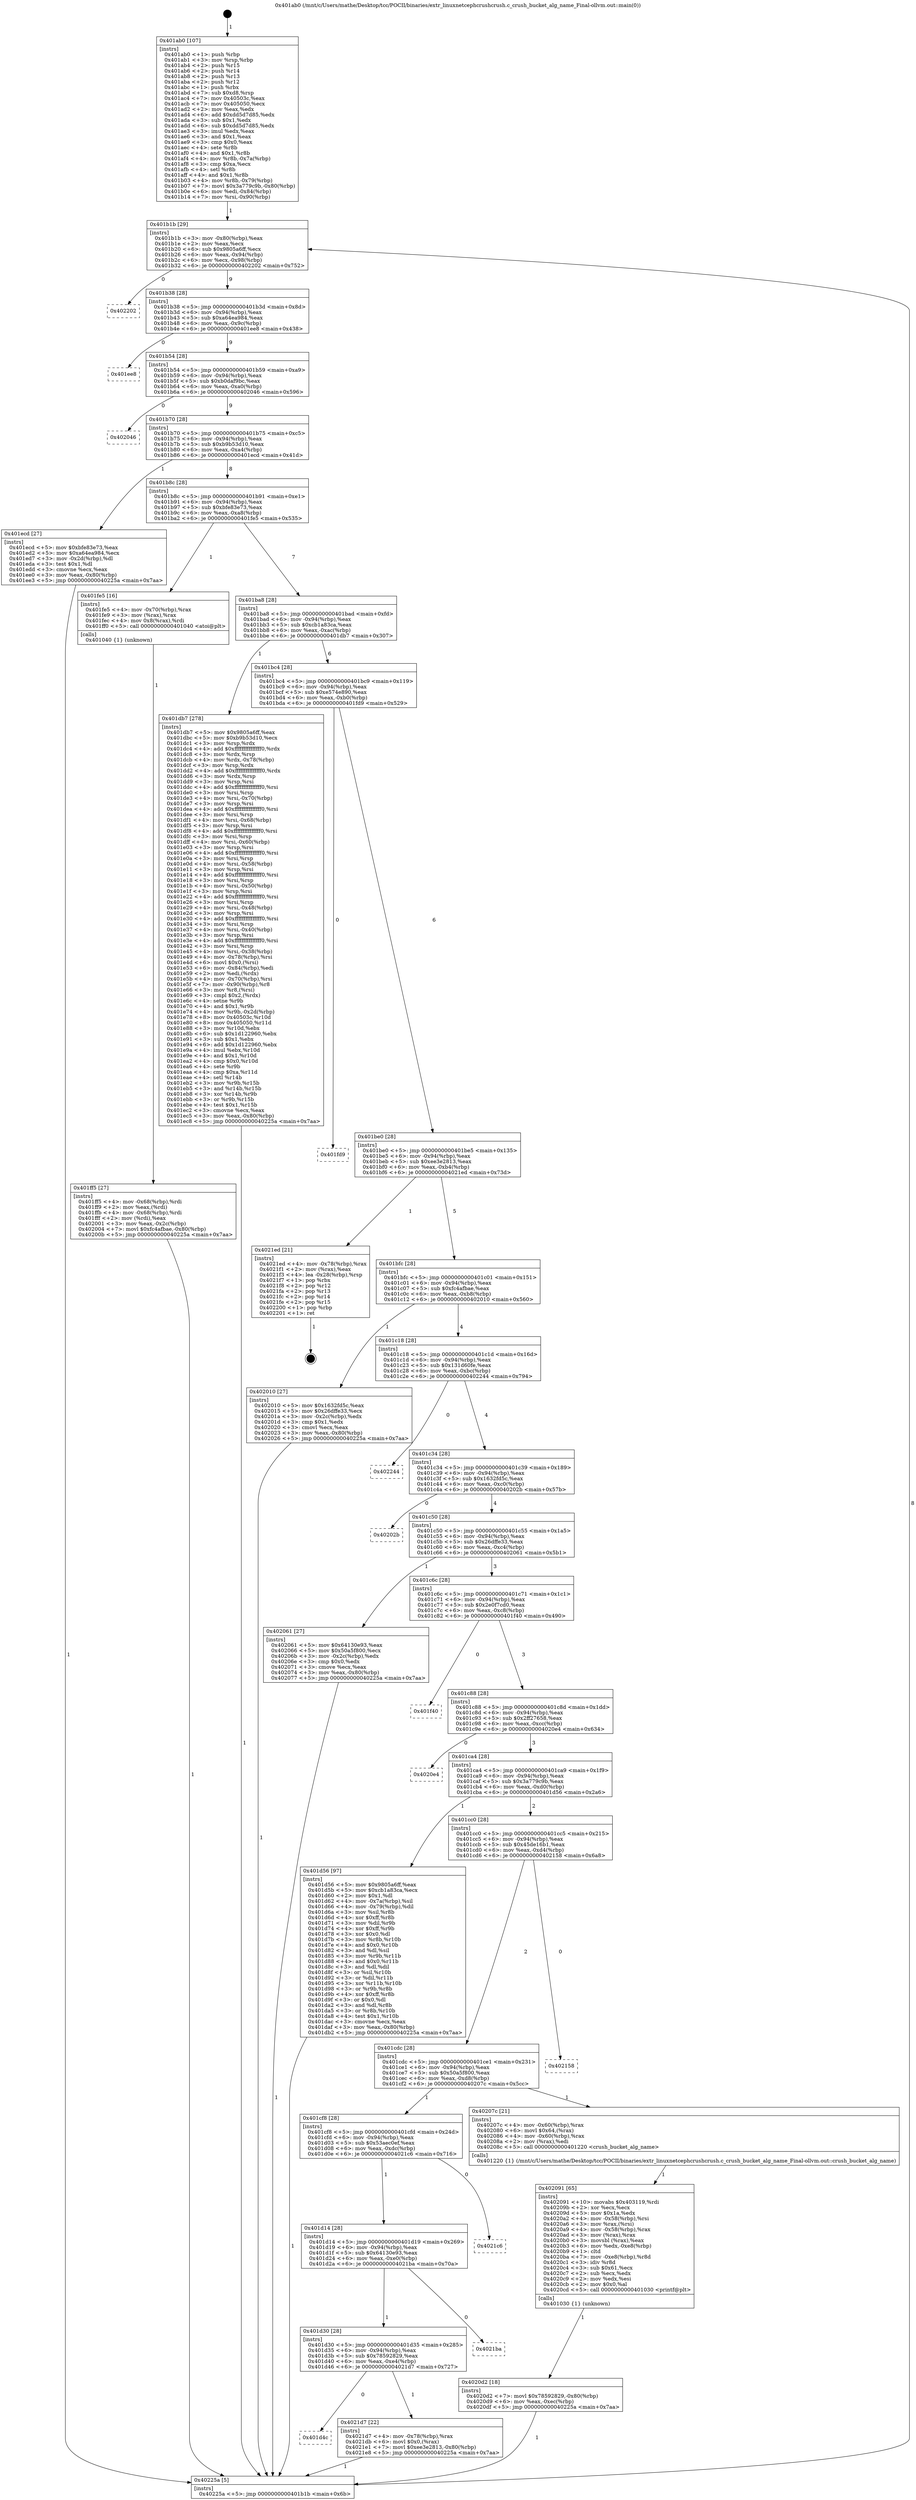 digraph "0x401ab0" {
  label = "0x401ab0 (/mnt/c/Users/mathe/Desktop/tcc/POCII/binaries/extr_linuxnetcephcrushcrush.c_crush_bucket_alg_name_Final-ollvm.out::main(0))"
  labelloc = "t"
  node[shape=record]

  Entry [label="",width=0.3,height=0.3,shape=circle,fillcolor=black,style=filled]
  "0x401b1b" [label="{
     0x401b1b [29]\l
     | [instrs]\l
     &nbsp;&nbsp;0x401b1b \<+3\>: mov -0x80(%rbp),%eax\l
     &nbsp;&nbsp;0x401b1e \<+2\>: mov %eax,%ecx\l
     &nbsp;&nbsp;0x401b20 \<+6\>: sub $0x9805a6ff,%ecx\l
     &nbsp;&nbsp;0x401b26 \<+6\>: mov %eax,-0x94(%rbp)\l
     &nbsp;&nbsp;0x401b2c \<+6\>: mov %ecx,-0x98(%rbp)\l
     &nbsp;&nbsp;0x401b32 \<+6\>: je 0000000000402202 \<main+0x752\>\l
  }"]
  "0x402202" [label="{
     0x402202\l
  }", style=dashed]
  "0x401b38" [label="{
     0x401b38 [28]\l
     | [instrs]\l
     &nbsp;&nbsp;0x401b38 \<+5\>: jmp 0000000000401b3d \<main+0x8d\>\l
     &nbsp;&nbsp;0x401b3d \<+6\>: mov -0x94(%rbp),%eax\l
     &nbsp;&nbsp;0x401b43 \<+5\>: sub $0xa64ea984,%eax\l
     &nbsp;&nbsp;0x401b48 \<+6\>: mov %eax,-0x9c(%rbp)\l
     &nbsp;&nbsp;0x401b4e \<+6\>: je 0000000000401ee8 \<main+0x438\>\l
  }"]
  Exit [label="",width=0.3,height=0.3,shape=circle,fillcolor=black,style=filled,peripheries=2]
  "0x401ee8" [label="{
     0x401ee8\l
  }", style=dashed]
  "0x401b54" [label="{
     0x401b54 [28]\l
     | [instrs]\l
     &nbsp;&nbsp;0x401b54 \<+5\>: jmp 0000000000401b59 \<main+0xa9\>\l
     &nbsp;&nbsp;0x401b59 \<+6\>: mov -0x94(%rbp),%eax\l
     &nbsp;&nbsp;0x401b5f \<+5\>: sub $0xb0daf9bc,%eax\l
     &nbsp;&nbsp;0x401b64 \<+6\>: mov %eax,-0xa0(%rbp)\l
     &nbsp;&nbsp;0x401b6a \<+6\>: je 0000000000402046 \<main+0x596\>\l
  }"]
  "0x401d4c" [label="{
     0x401d4c\l
  }", style=dashed]
  "0x402046" [label="{
     0x402046\l
  }", style=dashed]
  "0x401b70" [label="{
     0x401b70 [28]\l
     | [instrs]\l
     &nbsp;&nbsp;0x401b70 \<+5\>: jmp 0000000000401b75 \<main+0xc5\>\l
     &nbsp;&nbsp;0x401b75 \<+6\>: mov -0x94(%rbp),%eax\l
     &nbsp;&nbsp;0x401b7b \<+5\>: sub $0xb9b53d10,%eax\l
     &nbsp;&nbsp;0x401b80 \<+6\>: mov %eax,-0xa4(%rbp)\l
     &nbsp;&nbsp;0x401b86 \<+6\>: je 0000000000401ecd \<main+0x41d\>\l
  }"]
  "0x4021d7" [label="{
     0x4021d7 [22]\l
     | [instrs]\l
     &nbsp;&nbsp;0x4021d7 \<+4\>: mov -0x78(%rbp),%rax\l
     &nbsp;&nbsp;0x4021db \<+6\>: movl $0x0,(%rax)\l
     &nbsp;&nbsp;0x4021e1 \<+7\>: movl $0xee3e2813,-0x80(%rbp)\l
     &nbsp;&nbsp;0x4021e8 \<+5\>: jmp 000000000040225a \<main+0x7aa\>\l
  }"]
  "0x401ecd" [label="{
     0x401ecd [27]\l
     | [instrs]\l
     &nbsp;&nbsp;0x401ecd \<+5\>: mov $0xbfe83e73,%eax\l
     &nbsp;&nbsp;0x401ed2 \<+5\>: mov $0xa64ea984,%ecx\l
     &nbsp;&nbsp;0x401ed7 \<+3\>: mov -0x2d(%rbp),%dl\l
     &nbsp;&nbsp;0x401eda \<+3\>: test $0x1,%dl\l
     &nbsp;&nbsp;0x401edd \<+3\>: cmovne %ecx,%eax\l
     &nbsp;&nbsp;0x401ee0 \<+3\>: mov %eax,-0x80(%rbp)\l
     &nbsp;&nbsp;0x401ee3 \<+5\>: jmp 000000000040225a \<main+0x7aa\>\l
  }"]
  "0x401b8c" [label="{
     0x401b8c [28]\l
     | [instrs]\l
     &nbsp;&nbsp;0x401b8c \<+5\>: jmp 0000000000401b91 \<main+0xe1\>\l
     &nbsp;&nbsp;0x401b91 \<+6\>: mov -0x94(%rbp),%eax\l
     &nbsp;&nbsp;0x401b97 \<+5\>: sub $0xbfe83e73,%eax\l
     &nbsp;&nbsp;0x401b9c \<+6\>: mov %eax,-0xa8(%rbp)\l
     &nbsp;&nbsp;0x401ba2 \<+6\>: je 0000000000401fe5 \<main+0x535\>\l
  }"]
  "0x401d30" [label="{
     0x401d30 [28]\l
     | [instrs]\l
     &nbsp;&nbsp;0x401d30 \<+5\>: jmp 0000000000401d35 \<main+0x285\>\l
     &nbsp;&nbsp;0x401d35 \<+6\>: mov -0x94(%rbp),%eax\l
     &nbsp;&nbsp;0x401d3b \<+5\>: sub $0x78592829,%eax\l
     &nbsp;&nbsp;0x401d40 \<+6\>: mov %eax,-0xe4(%rbp)\l
     &nbsp;&nbsp;0x401d46 \<+6\>: je 00000000004021d7 \<main+0x727\>\l
  }"]
  "0x401fe5" [label="{
     0x401fe5 [16]\l
     | [instrs]\l
     &nbsp;&nbsp;0x401fe5 \<+4\>: mov -0x70(%rbp),%rax\l
     &nbsp;&nbsp;0x401fe9 \<+3\>: mov (%rax),%rax\l
     &nbsp;&nbsp;0x401fec \<+4\>: mov 0x8(%rax),%rdi\l
     &nbsp;&nbsp;0x401ff0 \<+5\>: call 0000000000401040 \<atoi@plt\>\l
     | [calls]\l
     &nbsp;&nbsp;0x401040 \{1\} (unknown)\l
  }"]
  "0x401ba8" [label="{
     0x401ba8 [28]\l
     | [instrs]\l
     &nbsp;&nbsp;0x401ba8 \<+5\>: jmp 0000000000401bad \<main+0xfd\>\l
     &nbsp;&nbsp;0x401bad \<+6\>: mov -0x94(%rbp),%eax\l
     &nbsp;&nbsp;0x401bb3 \<+5\>: sub $0xcb1a83ca,%eax\l
     &nbsp;&nbsp;0x401bb8 \<+6\>: mov %eax,-0xac(%rbp)\l
     &nbsp;&nbsp;0x401bbe \<+6\>: je 0000000000401db7 \<main+0x307\>\l
  }"]
  "0x4021ba" [label="{
     0x4021ba\l
  }", style=dashed]
  "0x401db7" [label="{
     0x401db7 [278]\l
     | [instrs]\l
     &nbsp;&nbsp;0x401db7 \<+5\>: mov $0x9805a6ff,%eax\l
     &nbsp;&nbsp;0x401dbc \<+5\>: mov $0xb9b53d10,%ecx\l
     &nbsp;&nbsp;0x401dc1 \<+3\>: mov %rsp,%rdx\l
     &nbsp;&nbsp;0x401dc4 \<+4\>: add $0xfffffffffffffff0,%rdx\l
     &nbsp;&nbsp;0x401dc8 \<+3\>: mov %rdx,%rsp\l
     &nbsp;&nbsp;0x401dcb \<+4\>: mov %rdx,-0x78(%rbp)\l
     &nbsp;&nbsp;0x401dcf \<+3\>: mov %rsp,%rdx\l
     &nbsp;&nbsp;0x401dd2 \<+4\>: add $0xfffffffffffffff0,%rdx\l
     &nbsp;&nbsp;0x401dd6 \<+3\>: mov %rdx,%rsp\l
     &nbsp;&nbsp;0x401dd9 \<+3\>: mov %rsp,%rsi\l
     &nbsp;&nbsp;0x401ddc \<+4\>: add $0xfffffffffffffff0,%rsi\l
     &nbsp;&nbsp;0x401de0 \<+3\>: mov %rsi,%rsp\l
     &nbsp;&nbsp;0x401de3 \<+4\>: mov %rsi,-0x70(%rbp)\l
     &nbsp;&nbsp;0x401de7 \<+3\>: mov %rsp,%rsi\l
     &nbsp;&nbsp;0x401dea \<+4\>: add $0xfffffffffffffff0,%rsi\l
     &nbsp;&nbsp;0x401dee \<+3\>: mov %rsi,%rsp\l
     &nbsp;&nbsp;0x401df1 \<+4\>: mov %rsi,-0x68(%rbp)\l
     &nbsp;&nbsp;0x401df5 \<+3\>: mov %rsp,%rsi\l
     &nbsp;&nbsp;0x401df8 \<+4\>: add $0xfffffffffffffff0,%rsi\l
     &nbsp;&nbsp;0x401dfc \<+3\>: mov %rsi,%rsp\l
     &nbsp;&nbsp;0x401dff \<+4\>: mov %rsi,-0x60(%rbp)\l
     &nbsp;&nbsp;0x401e03 \<+3\>: mov %rsp,%rsi\l
     &nbsp;&nbsp;0x401e06 \<+4\>: add $0xfffffffffffffff0,%rsi\l
     &nbsp;&nbsp;0x401e0a \<+3\>: mov %rsi,%rsp\l
     &nbsp;&nbsp;0x401e0d \<+4\>: mov %rsi,-0x58(%rbp)\l
     &nbsp;&nbsp;0x401e11 \<+3\>: mov %rsp,%rsi\l
     &nbsp;&nbsp;0x401e14 \<+4\>: add $0xfffffffffffffff0,%rsi\l
     &nbsp;&nbsp;0x401e18 \<+3\>: mov %rsi,%rsp\l
     &nbsp;&nbsp;0x401e1b \<+4\>: mov %rsi,-0x50(%rbp)\l
     &nbsp;&nbsp;0x401e1f \<+3\>: mov %rsp,%rsi\l
     &nbsp;&nbsp;0x401e22 \<+4\>: add $0xfffffffffffffff0,%rsi\l
     &nbsp;&nbsp;0x401e26 \<+3\>: mov %rsi,%rsp\l
     &nbsp;&nbsp;0x401e29 \<+4\>: mov %rsi,-0x48(%rbp)\l
     &nbsp;&nbsp;0x401e2d \<+3\>: mov %rsp,%rsi\l
     &nbsp;&nbsp;0x401e30 \<+4\>: add $0xfffffffffffffff0,%rsi\l
     &nbsp;&nbsp;0x401e34 \<+3\>: mov %rsi,%rsp\l
     &nbsp;&nbsp;0x401e37 \<+4\>: mov %rsi,-0x40(%rbp)\l
     &nbsp;&nbsp;0x401e3b \<+3\>: mov %rsp,%rsi\l
     &nbsp;&nbsp;0x401e3e \<+4\>: add $0xfffffffffffffff0,%rsi\l
     &nbsp;&nbsp;0x401e42 \<+3\>: mov %rsi,%rsp\l
     &nbsp;&nbsp;0x401e45 \<+4\>: mov %rsi,-0x38(%rbp)\l
     &nbsp;&nbsp;0x401e49 \<+4\>: mov -0x78(%rbp),%rsi\l
     &nbsp;&nbsp;0x401e4d \<+6\>: movl $0x0,(%rsi)\l
     &nbsp;&nbsp;0x401e53 \<+6\>: mov -0x84(%rbp),%edi\l
     &nbsp;&nbsp;0x401e59 \<+2\>: mov %edi,(%rdx)\l
     &nbsp;&nbsp;0x401e5b \<+4\>: mov -0x70(%rbp),%rsi\l
     &nbsp;&nbsp;0x401e5f \<+7\>: mov -0x90(%rbp),%r8\l
     &nbsp;&nbsp;0x401e66 \<+3\>: mov %r8,(%rsi)\l
     &nbsp;&nbsp;0x401e69 \<+3\>: cmpl $0x2,(%rdx)\l
     &nbsp;&nbsp;0x401e6c \<+4\>: setne %r9b\l
     &nbsp;&nbsp;0x401e70 \<+4\>: and $0x1,%r9b\l
     &nbsp;&nbsp;0x401e74 \<+4\>: mov %r9b,-0x2d(%rbp)\l
     &nbsp;&nbsp;0x401e78 \<+8\>: mov 0x40503c,%r10d\l
     &nbsp;&nbsp;0x401e80 \<+8\>: mov 0x405050,%r11d\l
     &nbsp;&nbsp;0x401e88 \<+3\>: mov %r10d,%ebx\l
     &nbsp;&nbsp;0x401e8b \<+6\>: sub $0x1d122960,%ebx\l
     &nbsp;&nbsp;0x401e91 \<+3\>: sub $0x1,%ebx\l
     &nbsp;&nbsp;0x401e94 \<+6\>: add $0x1d122960,%ebx\l
     &nbsp;&nbsp;0x401e9a \<+4\>: imul %ebx,%r10d\l
     &nbsp;&nbsp;0x401e9e \<+4\>: and $0x1,%r10d\l
     &nbsp;&nbsp;0x401ea2 \<+4\>: cmp $0x0,%r10d\l
     &nbsp;&nbsp;0x401ea6 \<+4\>: sete %r9b\l
     &nbsp;&nbsp;0x401eaa \<+4\>: cmp $0xa,%r11d\l
     &nbsp;&nbsp;0x401eae \<+4\>: setl %r14b\l
     &nbsp;&nbsp;0x401eb2 \<+3\>: mov %r9b,%r15b\l
     &nbsp;&nbsp;0x401eb5 \<+3\>: and %r14b,%r15b\l
     &nbsp;&nbsp;0x401eb8 \<+3\>: xor %r14b,%r9b\l
     &nbsp;&nbsp;0x401ebb \<+3\>: or %r9b,%r15b\l
     &nbsp;&nbsp;0x401ebe \<+4\>: test $0x1,%r15b\l
     &nbsp;&nbsp;0x401ec2 \<+3\>: cmovne %ecx,%eax\l
     &nbsp;&nbsp;0x401ec5 \<+3\>: mov %eax,-0x80(%rbp)\l
     &nbsp;&nbsp;0x401ec8 \<+5\>: jmp 000000000040225a \<main+0x7aa\>\l
  }"]
  "0x401bc4" [label="{
     0x401bc4 [28]\l
     | [instrs]\l
     &nbsp;&nbsp;0x401bc4 \<+5\>: jmp 0000000000401bc9 \<main+0x119\>\l
     &nbsp;&nbsp;0x401bc9 \<+6\>: mov -0x94(%rbp),%eax\l
     &nbsp;&nbsp;0x401bcf \<+5\>: sub $0xe574e890,%eax\l
     &nbsp;&nbsp;0x401bd4 \<+6\>: mov %eax,-0xb0(%rbp)\l
     &nbsp;&nbsp;0x401bda \<+6\>: je 0000000000401fd9 \<main+0x529\>\l
  }"]
  "0x401d14" [label="{
     0x401d14 [28]\l
     | [instrs]\l
     &nbsp;&nbsp;0x401d14 \<+5\>: jmp 0000000000401d19 \<main+0x269\>\l
     &nbsp;&nbsp;0x401d19 \<+6\>: mov -0x94(%rbp),%eax\l
     &nbsp;&nbsp;0x401d1f \<+5\>: sub $0x64130e93,%eax\l
     &nbsp;&nbsp;0x401d24 \<+6\>: mov %eax,-0xe0(%rbp)\l
     &nbsp;&nbsp;0x401d2a \<+6\>: je 00000000004021ba \<main+0x70a\>\l
  }"]
  "0x401fd9" [label="{
     0x401fd9\l
  }", style=dashed]
  "0x401be0" [label="{
     0x401be0 [28]\l
     | [instrs]\l
     &nbsp;&nbsp;0x401be0 \<+5\>: jmp 0000000000401be5 \<main+0x135\>\l
     &nbsp;&nbsp;0x401be5 \<+6\>: mov -0x94(%rbp),%eax\l
     &nbsp;&nbsp;0x401beb \<+5\>: sub $0xee3e2813,%eax\l
     &nbsp;&nbsp;0x401bf0 \<+6\>: mov %eax,-0xb4(%rbp)\l
     &nbsp;&nbsp;0x401bf6 \<+6\>: je 00000000004021ed \<main+0x73d\>\l
  }"]
  "0x4021c6" [label="{
     0x4021c6\l
  }", style=dashed]
  "0x4021ed" [label="{
     0x4021ed [21]\l
     | [instrs]\l
     &nbsp;&nbsp;0x4021ed \<+4\>: mov -0x78(%rbp),%rax\l
     &nbsp;&nbsp;0x4021f1 \<+2\>: mov (%rax),%eax\l
     &nbsp;&nbsp;0x4021f3 \<+4\>: lea -0x28(%rbp),%rsp\l
     &nbsp;&nbsp;0x4021f7 \<+1\>: pop %rbx\l
     &nbsp;&nbsp;0x4021f8 \<+2\>: pop %r12\l
     &nbsp;&nbsp;0x4021fa \<+2\>: pop %r13\l
     &nbsp;&nbsp;0x4021fc \<+2\>: pop %r14\l
     &nbsp;&nbsp;0x4021fe \<+2\>: pop %r15\l
     &nbsp;&nbsp;0x402200 \<+1\>: pop %rbp\l
     &nbsp;&nbsp;0x402201 \<+1\>: ret\l
  }"]
  "0x401bfc" [label="{
     0x401bfc [28]\l
     | [instrs]\l
     &nbsp;&nbsp;0x401bfc \<+5\>: jmp 0000000000401c01 \<main+0x151\>\l
     &nbsp;&nbsp;0x401c01 \<+6\>: mov -0x94(%rbp),%eax\l
     &nbsp;&nbsp;0x401c07 \<+5\>: sub $0xfc4afbae,%eax\l
     &nbsp;&nbsp;0x401c0c \<+6\>: mov %eax,-0xb8(%rbp)\l
     &nbsp;&nbsp;0x401c12 \<+6\>: je 0000000000402010 \<main+0x560\>\l
  }"]
  "0x4020d2" [label="{
     0x4020d2 [18]\l
     | [instrs]\l
     &nbsp;&nbsp;0x4020d2 \<+7\>: movl $0x78592829,-0x80(%rbp)\l
     &nbsp;&nbsp;0x4020d9 \<+6\>: mov %eax,-0xec(%rbp)\l
     &nbsp;&nbsp;0x4020df \<+5\>: jmp 000000000040225a \<main+0x7aa\>\l
  }"]
  "0x402010" [label="{
     0x402010 [27]\l
     | [instrs]\l
     &nbsp;&nbsp;0x402010 \<+5\>: mov $0x1632fd5c,%eax\l
     &nbsp;&nbsp;0x402015 \<+5\>: mov $0x26dffe33,%ecx\l
     &nbsp;&nbsp;0x40201a \<+3\>: mov -0x2c(%rbp),%edx\l
     &nbsp;&nbsp;0x40201d \<+3\>: cmp $0x1,%edx\l
     &nbsp;&nbsp;0x402020 \<+3\>: cmovl %ecx,%eax\l
     &nbsp;&nbsp;0x402023 \<+3\>: mov %eax,-0x80(%rbp)\l
     &nbsp;&nbsp;0x402026 \<+5\>: jmp 000000000040225a \<main+0x7aa\>\l
  }"]
  "0x401c18" [label="{
     0x401c18 [28]\l
     | [instrs]\l
     &nbsp;&nbsp;0x401c18 \<+5\>: jmp 0000000000401c1d \<main+0x16d\>\l
     &nbsp;&nbsp;0x401c1d \<+6\>: mov -0x94(%rbp),%eax\l
     &nbsp;&nbsp;0x401c23 \<+5\>: sub $0x131d60fe,%eax\l
     &nbsp;&nbsp;0x401c28 \<+6\>: mov %eax,-0xbc(%rbp)\l
     &nbsp;&nbsp;0x401c2e \<+6\>: je 0000000000402244 \<main+0x794\>\l
  }"]
  "0x402091" [label="{
     0x402091 [65]\l
     | [instrs]\l
     &nbsp;&nbsp;0x402091 \<+10\>: movabs $0x403119,%rdi\l
     &nbsp;&nbsp;0x40209b \<+2\>: xor %ecx,%ecx\l
     &nbsp;&nbsp;0x40209d \<+5\>: mov $0x1a,%edx\l
     &nbsp;&nbsp;0x4020a2 \<+4\>: mov -0x58(%rbp),%rsi\l
     &nbsp;&nbsp;0x4020a6 \<+3\>: mov %rax,(%rsi)\l
     &nbsp;&nbsp;0x4020a9 \<+4\>: mov -0x58(%rbp),%rax\l
     &nbsp;&nbsp;0x4020ad \<+3\>: mov (%rax),%rax\l
     &nbsp;&nbsp;0x4020b0 \<+3\>: movsbl (%rax),%eax\l
     &nbsp;&nbsp;0x4020b3 \<+6\>: mov %edx,-0xe8(%rbp)\l
     &nbsp;&nbsp;0x4020b9 \<+1\>: cltd\l
     &nbsp;&nbsp;0x4020ba \<+7\>: mov -0xe8(%rbp),%r8d\l
     &nbsp;&nbsp;0x4020c1 \<+3\>: idiv %r8d\l
     &nbsp;&nbsp;0x4020c4 \<+3\>: sub $0x61,%ecx\l
     &nbsp;&nbsp;0x4020c7 \<+2\>: sub %ecx,%edx\l
     &nbsp;&nbsp;0x4020c9 \<+2\>: mov %edx,%esi\l
     &nbsp;&nbsp;0x4020cb \<+2\>: mov $0x0,%al\l
     &nbsp;&nbsp;0x4020cd \<+5\>: call 0000000000401030 \<printf@plt\>\l
     | [calls]\l
     &nbsp;&nbsp;0x401030 \{1\} (unknown)\l
  }"]
  "0x402244" [label="{
     0x402244\l
  }", style=dashed]
  "0x401c34" [label="{
     0x401c34 [28]\l
     | [instrs]\l
     &nbsp;&nbsp;0x401c34 \<+5\>: jmp 0000000000401c39 \<main+0x189\>\l
     &nbsp;&nbsp;0x401c39 \<+6\>: mov -0x94(%rbp),%eax\l
     &nbsp;&nbsp;0x401c3f \<+5\>: sub $0x1632fd5c,%eax\l
     &nbsp;&nbsp;0x401c44 \<+6\>: mov %eax,-0xc0(%rbp)\l
     &nbsp;&nbsp;0x401c4a \<+6\>: je 000000000040202b \<main+0x57b\>\l
  }"]
  "0x401cf8" [label="{
     0x401cf8 [28]\l
     | [instrs]\l
     &nbsp;&nbsp;0x401cf8 \<+5\>: jmp 0000000000401cfd \<main+0x24d\>\l
     &nbsp;&nbsp;0x401cfd \<+6\>: mov -0x94(%rbp),%eax\l
     &nbsp;&nbsp;0x401d03 \<+5\>: sub $0x53aec0ef,%eax\l
     &nbsp;&nbsp;0x401d08 \<+6\>: mov %eax,-0xdc(%rbp)\l
     &nbsp;&nbsp;0x401d0e \<+6\>: je 00000000004021c6 \<main+0x716\>\l
  }"]
  "0x40202b" [label="{
     0x40202b\l
  }", style=dashed]
  "0x401c50" [label="{
     0x401c50 [28]\l
     | [instrs]\l
     &nbsp;&nbsp;0x401c50 \<+5\>: jmp 0000000000401c55 \<main+0x1a5\>\l
     &nbsp;&nbsp;0x401c55 \<+6\>: mov -0x94(%rbp),%eax\l
     &nbsp;&nbsp;0x401c5b \<+5\>: sub $0x26dffe33,%eax\l
     &nbsp;&nbsp;0x401c60 \<+6\>: mov %eax,-0xc4(%rbp)\l
     &nbsp;&nbsp;0x401c66 \<+6\>: je 0000000000402061 \<main+0x5b1\>\l
  }"]
  "0x40207c" [label="{
     0x40207c [21]\l
     | [instrs]\l
     &nbsp;&nbsp;0x40207c \<+4\>: mov -0x60(%rbp),%rax\l
     &nbsp;&nbsp;0x402080 \<+6\>: movl $0x64,(%rax)\l
     &nbsp;&nbsp;0x402086 \<+4\>: mov -0x60(%rbp),%rax\l
     &nbsp;&nbsp;0x40208a \<+2\>: mov (%rax),%edi\l
     &nbsp;&nbsp;0x40208c \<+5\>: call 0000000000401220 \<crush_bucket_alg_name\>\l
     | [calls]\l
     &nbsp;&nbsp;0x401220 \{1\} (/mnt/c/Users/mathe/Desktop/tcc/POCII/binaries/extr_linuxnetcephcrushcrush.c_crush_bucket_alg_name_Final-ollvm.out::crush_bucket_alg_name)\l
  }"]
  "0x402061" [label="{
     0x402061 [27]\l
     | [instrs]\l
     &nbsp;&nbsp;0x402061 \<+5\>: mov $0x64130e93,%eax\l
     &nbsp;&nbsp;0x402066 \<+5\>: mov $0x50a5f800,%ecx\l
     &nbsp;&nbsp;0x40206b \<+3\>: mov -0x2c(%rbp),%edx\l
     &nbsp;&nbsp;0x40206e \<+3\>: cmp $0x0,%edx\l
     &nbsp;&nbsp;0x402071 \<+3\>: cmove %ecx,%eax\l
     &nbsp;&nbsp;0x402074 \<+3\>: mov %eax,-0x80(%rbp)\l
     &nbsp;&nbsp;0x402077 \<+5\>: jmp 000000000040225a \<main+0x7aa\>\l
  }"]
  "0x401c6c" [label="{
     0x401c6c [28]\l
     | [instrs]\l
     &nbsp;&nbsp;0x401c6c \<+5\>: jmp 0000000000401c71 \<main+0x1c1\>\l
     &nbsp;&nbsp;0x401c71 \<+6\>: mov -0x94(%rbp),%eax\l
     &nbsp;&nbsp;0x401c77 \<+5\>: sub $0x2e0f7cd0,%eax\l
     &nbsp;&nbsp;0x401c7c \<+6\>: mov %eax,-0xc8(%rbp)\l
     &nbsp;&nbsp;0x401c82 \<+6\>: je 0000000000401f40 \<main+0x490\>\l
  }"]
  "0x401cdc" [label="{
     0x401cdc [28]\l
     | [instrs]\l
     &nbsp;&nbsp;0x401cdc \<+5\>: jmp 0000000000401ce1 \<main+0x231\>\l
     &nbsp;&nbsp;0x401ce1 \<+6\>: mov -0x94(%rbp),%eax\l
     &nbsp;&nbsp;0x401ce7 \<+5\>: sub $0x50a5f800,%eax\l
     &nbsp;&nbsp;0x401cec \<+6\>: mov %eax,-0xd8(%rbp)\l
     &nbsp;&nbsp;0x401cf2 \<+6\>: je 000000000040207c \<main+0x5cc\>\l
  }"]
  "0x401f40" [label="{
     0x401f40\l
  }", style=dashed]
  "0x401c88" [label="{
     0x401c88 [28]\l
     | [instrs]\l
     &nbsp;&nbsp;0x401c88 \<+5\>: jmp 0000000000401c8d \<main+0x1dd\>\l
     &nbsp;&nbsp;0x401c8d \<+6\>: mov -0x94(%rbp),%eax\l
     &nbsp;&nbsp;0x401c93 \<+5\>: sub $0x2ff27658,%eax\l
     &nbsp;&nbsp;0x401c98 \<+6\>: mov %eax,-0xcc(%rbp)\l
     &nbsp;&nbsp;0x401c9e \<+6\>: je 00000000004020e4 \<main+0x634\>\l
  }"]
  "0x402158" [label="{
     0x402158\l
  }", style=dashed]
  "0x4020e4" [label="{
     0x4020e4\l
  }", style=dashed]
  "0x401ca4" [label="{
     0x401ca4 [28]\l
     | [instrs]\l
     &nbsp;&nbsp;0x401ca4 \<+5\>: jmp 0000000000401ca9 \<main+0x1f9\>\l
     &nbsp;&nbsp;0x401ca9 \<+6\>: mov -0x94(%rbp),%eax\l
     &nbsp;&nbsp;0x401caf \<+5\>: sub $0x3a779c9b,%eax\l
     &nbsp;&nbsp;0x401cb4 \<+6\>: mov %eax,-0xd0(%rbp)\l
     &nbsp;&nbsp;0x401cba \<+6\>: je 0000000000401d56 \<main+0x2a6\>\l
  }"]
  "0x401ff5" [label="{
     0x401ff5 [27]\l
     | [instrs]\l
     &nbsp;&nbsp;0x401ff5 \<+4\>: mov -0x68(%rbp),%rdi\l
     &nbsp;&nbsp;0x401ff9 \<+2\>: mov %eax,(%rdi)\l
     &nbsp;&nbsp;0x401ffb \<+4\>: mov -0x68(%rbp),%rdi\l
     &nbsp;&nbsp;0x401fff \<+2\>: mov (%rdi),%eax\l
     &nbsp;&nbsp;0x402001 \<+3\>: mov %eax,-0x2c(%rbp)\l
     &nbsp;&nbsp;0x402004 \<+7\>: movl $0xfc4afbae,-0x80(%rbp)\l
     &nbsp;&nbsp;0x40200b \<+5\>: jmp 000000000040225a \<main+0x7aa\>\l
  }"]
  "0x401d56" [label="{
     0x401d56 [97]\l
     | [instrs]\l
     &nbsp;&nbsp;0x401d56 \<+5\>: mov $0x9805a6ff,%eax\l
     &nbsp;&nbsp;0x401d5b \<+5\>: mov $0xcb1a83ca,%ecx\l
     &nbsp;&nbsp;0x401d60 \<+2\>: mov $0x1,%dl\l
     &nbsp;&nbsp;0x401d62 \<+4\>: mov -0x7a(%rbp),%sil\l
     &nbsp;&nbsp;0x401d66 \<+4\>: mov -0x79(%rbp),%dil\l
     &nbsp;&nbsp;0x401d6a \<+3\>: mov %sil,%r8b\l
     &nbsp;&nbsp;0x401d6d \<+4\>: xor $0xff,%r8b\l
     &nbsp;&nbsp;0x401d71 \<+3\>: mov %dil,%r9b\l
     &nbsp;&nbsp;0x401d74 \<+4\>: xor $0xff,%r9b\l
     &nbsp;&nbsp;0x401d78 \<+3\>: xor $0x0,%dl\l
     &nbsp;&nbsp;0x401d7b \<+3\>: mov %r8b,%r10b\l
     &nbsp;&nbsp;0x401d7e \<+4\>: and $0x0,%r10b\l
     &nbsp;&nbsp;0x401d82 \<+3\>: and %dl,%sil\l
     &nbsp;&nbsp;0x401d85 \<+3\>: mov %r9b,%r11b\l
     &nbsp;&nbsp;0x401d88 \<+4\>: and $0x0,%r11b\l
     &nbsp;&nbsp;0x401d8c \<+3\>: and %dl,%dil\l
     &nbsp;&nbsp;0x401d8f \<+3\>: or %sil,%r10b\l
     &nbsp;&nbsp;0x401d92 \<+3\>: or %dil,%r11b\l
     &nbsp;&nbsp;0x401d95 \<+3\>: xor %r11b,%r10b\l
     &nbsp;&nbsp;0x401d98 \<+3\>: or %r9b,%r8b\l
     &nbsp;&nbsp;0x401d9b \<+4\>: xor $0xff,%r8b\l
     &nbsp;&nbsp;0x401d9f \<+3\>: or $0x0,%dl\l
     &nbsp;&nbsp;0x401da2 \<+3\>: and %dl,%r8b\l
     &nbsp;&nbsp;0x401da5 \<+3\>: or %r8b,%r10b\l
     &nbsp;&nbsp;0x401da8 \<+4\>: test $0x1,%r10b\l
     &nbsp;&nbsp;0x401dac \<+3\>: cmovne %ecx,%eax\l
     &nbsp;&nbsp;0x401daf \<+3\>: mov %eax,-0x80(%rbp)\l
     &nbsp;&nbsp;0x401db2 \<+5\>: jmp 000000000040225a \<main+0x7aa\>\l
  }"]
  "0x401cc0" [label="{
     0x401cc0 [28]\l
     | [instrs]\l
     &nbsp;&nbsp;0x401cc0 \<+5\>: jmp 0000000000401cc5 \<main+0x215\>\l
     &nbsp;&nbsp;0x401cc5 \<+6\>: mov -0x94(%rbp),%eax\l
     &nbsp;&nbsp;0x401ccb \<+5\>: sub $0x45de16b1,%eax\l
     &nbsp;&nbsp;0x401cd0 \<+6\>: mov %eax,-0xd4(%rbp)\l
     &nbsp;&nbsp;0x401cd6 \<+6\>: je 0000000000402158 \<main+0x6a8\>\l
  }"]
  "0x40225a" [label="{
     0x40225a [5]\l
     | [instrs]\l
     &nbsp;&nbsp;0x40225a \<+5\>: jmp 0000000000401b1b \<main+0x6b\>\l
  }"]
  "0x401ab0" [label="{
     0x401ab0 [107]\l
     | [instrs]\l
     &nbsp;&nbsp;0x401ab0 \<+1\>: push %rbp\l
     &nbsp;&nbsp;0x401ab1 \<+3\>: mov %rsp,%rbp\l
     &nbsp;&nbsp;0x401ab4 \<+2\>: push %r15\l
     &nbsp;&nbsp;0x401ab6 \<+2\>: push %r14\l
     &nbsp;&nbsp;0x401ab8 \<+2\>: push %r13\l
     &nbsp;&nbsp;0x401aba \<+2\>: push %r12\l
     &nbsp;&nbsp;0x401abc \<+1\>: push %rbx\l
     &nbsp;&nbsp;0x401abd \<+7\>: sub $0xd8,%rsp\l
     &nbsp;&nbsp;0x401ac4 \<+7\>: mov 0x40503c,%eax\l
     &nbsp;&nbsp;0x401acb \<+7\>: mov 0x405050,%ecx\l
     &nbsp;&nbsp;0x401ad2 \<+2\>: mov %eax,%edx\l
     &nbsp;&nbsp;0x401ad4 \<+6\>: add $0xdd5d7d85,%edx\l
     &nbsp;&nbsp;0x401ada \<+3\>: sub $0x1,%edx\l
     &nbsp;&nbsp;0x401add \<+6\>: sub $0xdd5d7d85,%edx\l
     &nbsp;&nbsp;0x401ae3 \<+3\>: imul %edx,%eax\l
     &nbsp;&nbsp;0x401ae6 \<+3\>: and $0x1,%eax\l
     &nbsp;&nbsp;0x401ae9 \<+3\>: cmp $0x0,%eax\l
     &nbsp;&nbsp;0x401aec \<+4\>: sete %r8b\l
     &nbsp;&nbsp;0x401af0 \<+4\>: and $0x1,%r8b\l
     &nbsp;&nbsp;0x401af4 \<+4\>: mov %r8b,-0x7a(%rbp)\l
     &nbsp;&nbsp;0x401af8 \<+3\>: cmp $0xa,%ecx\l
     &nbsp;&nbsp;0x401afb \<+4\>: setl %r8b\l
     &nbsp;&nbsp;0x401aff \<+4\>: and $0x1,%r8b\l
     &nbsp;&nbsp;0x401b03 \<+4\>: mov %r8b,-0x79(%rbp)\l
     &nbsp;&nbsp;0x401b07 \<+7\>: movl $0x3a779c9b,-0x80(%rbp)\l
     &nbsp;&nbsp;0x401b0e \<+6\>: mov %edi,-0x84(%rbp)\l
     &nbsp;&nbsp;0x401b14 \<+7\>: mov %rsi,-0x90(%rbp)\l
  }"]
  Entry -> "0x401ab0" [label=" 1"]
  "0x401b1b" -> "0x402202" [label=" 0"]
  "0x401b1b" -> "0x401b38" [label=" 9"]
  "0x4021ed" -> Exit [label=" 1"]
  "0x401b38" -> "0x401ee8" [label=" 0"]
  "0x401b38" -> "0x401b54" [label=" 9"]
  "0x4021d7" -> "0x40225a" [label=" 1"]
  "0x401b54" -> "0x402046" [label=" 0"]
  "0x401b54" -> "0x401b70" [label=" 9"]
  "0x401d30" -> "0x401d4c" [label=" 0"]
  "0x401b70" -> "0x401ecd" [label=" 1"]
  "0x401b70" -> "0x401b8c" [label=" 8"]
  "0x401d30" -> "0x4021d7" [label=" 1"]
  "0x401b8c" -> "0x401fe5" [label=" 1"]
  "0x401b8c" -> "0x401ba8" [label=" 7"]
  "0x401d14" -> "0x401d30" [label=" 1"]
  "0x401ba8" -> "0x401db7" [label=" 1"]
  "0x401ba8" -> "0x401bc4" [label=" 6"]
  "0x401d14" -> "0x4021ba" [label=" 0"]
  "0x401bc4" -> "0x401fd9" [label=" 0"]
  "0x401bc4" -> "0x401be0" [label=" 6"]
  "0x401cf8" -> "0x401d14" [label=" 1"]
  "0x401be0" -> "0x4021ed" [label=" 1"]
  "0x401be0" -> "0x401bfc" [label=" 5"]
  "0x401cf8" -> "0x4021c6" [label=" 0"]
  "0x401bfc" -> "0x402010" [label=" 1"]
  "0x401bfc" -> "0x401c18" [label=" 4"]
  "0x4020d2" -> "0x40225a" [label=" 1"]
  "0x401c18" -> "0x402244" [label=" 0"]
  "0x401c18" -> "0x401c34" [label=" 4"]
  "0x402091" -> "0x4020d2" [label=" 1"]
  "0x401c34" -> "0x40202b" [label=" 0"]
  "0x401c34" -> "0x401c50" [label=" 4"]
  "0x40207c" -> "0x402091" [label=" 1"]
  "0x401c50" -> "0x402061" [label=" 1"]
  "0x401c50" -> "0x401c6c" [label=" 3"]
  "0x401cdc" -> "0x401cf8" [label=" 1"]
  "0x401c6c" -> "0x401f40" [label=" 0"]
  "0x401c6c" -> "0x401c88" [label=" 3"]
  "0x401cdc" -> "0x40207c" [label=" 1"]
  "0x401c88" -> "0x4020e4" [label=" 0"]
  "0x401c88" -> "0x401ca4" [label=" 3"]
  "0x401cc0" -> "0x401cdc" [label=" 2"]
  "0x401ca4" -> "0x401d56" [label=" 1"]
  "0x401ca4" -> "0x401cc0" [label=" 2"]
  "0x401d56" -> "0x40225a" [label=" 1"]
  "0x401ab0" -> "0x401b1b" [label=" 1"]
  "0x40225a" -> "0x401b1b" [label=" 8"]
  "0x401cc0" -> "0x402158" [label=" 0"]
  "0x401db7" -> "0x40225a" [label=" 1"]
  "0x401ecd" -> "0x40225a" [label=" 1"]
  "0x401fe5" -> "0x401ff5" [label=" 1"]
  "0x401ff5" -> "0x40225a" [label=" 1"]
  "0x402010" -> "0x40225a" [label=" 1"]
  "0x402061" -> "0x40225a" [label=" 1"]
}
